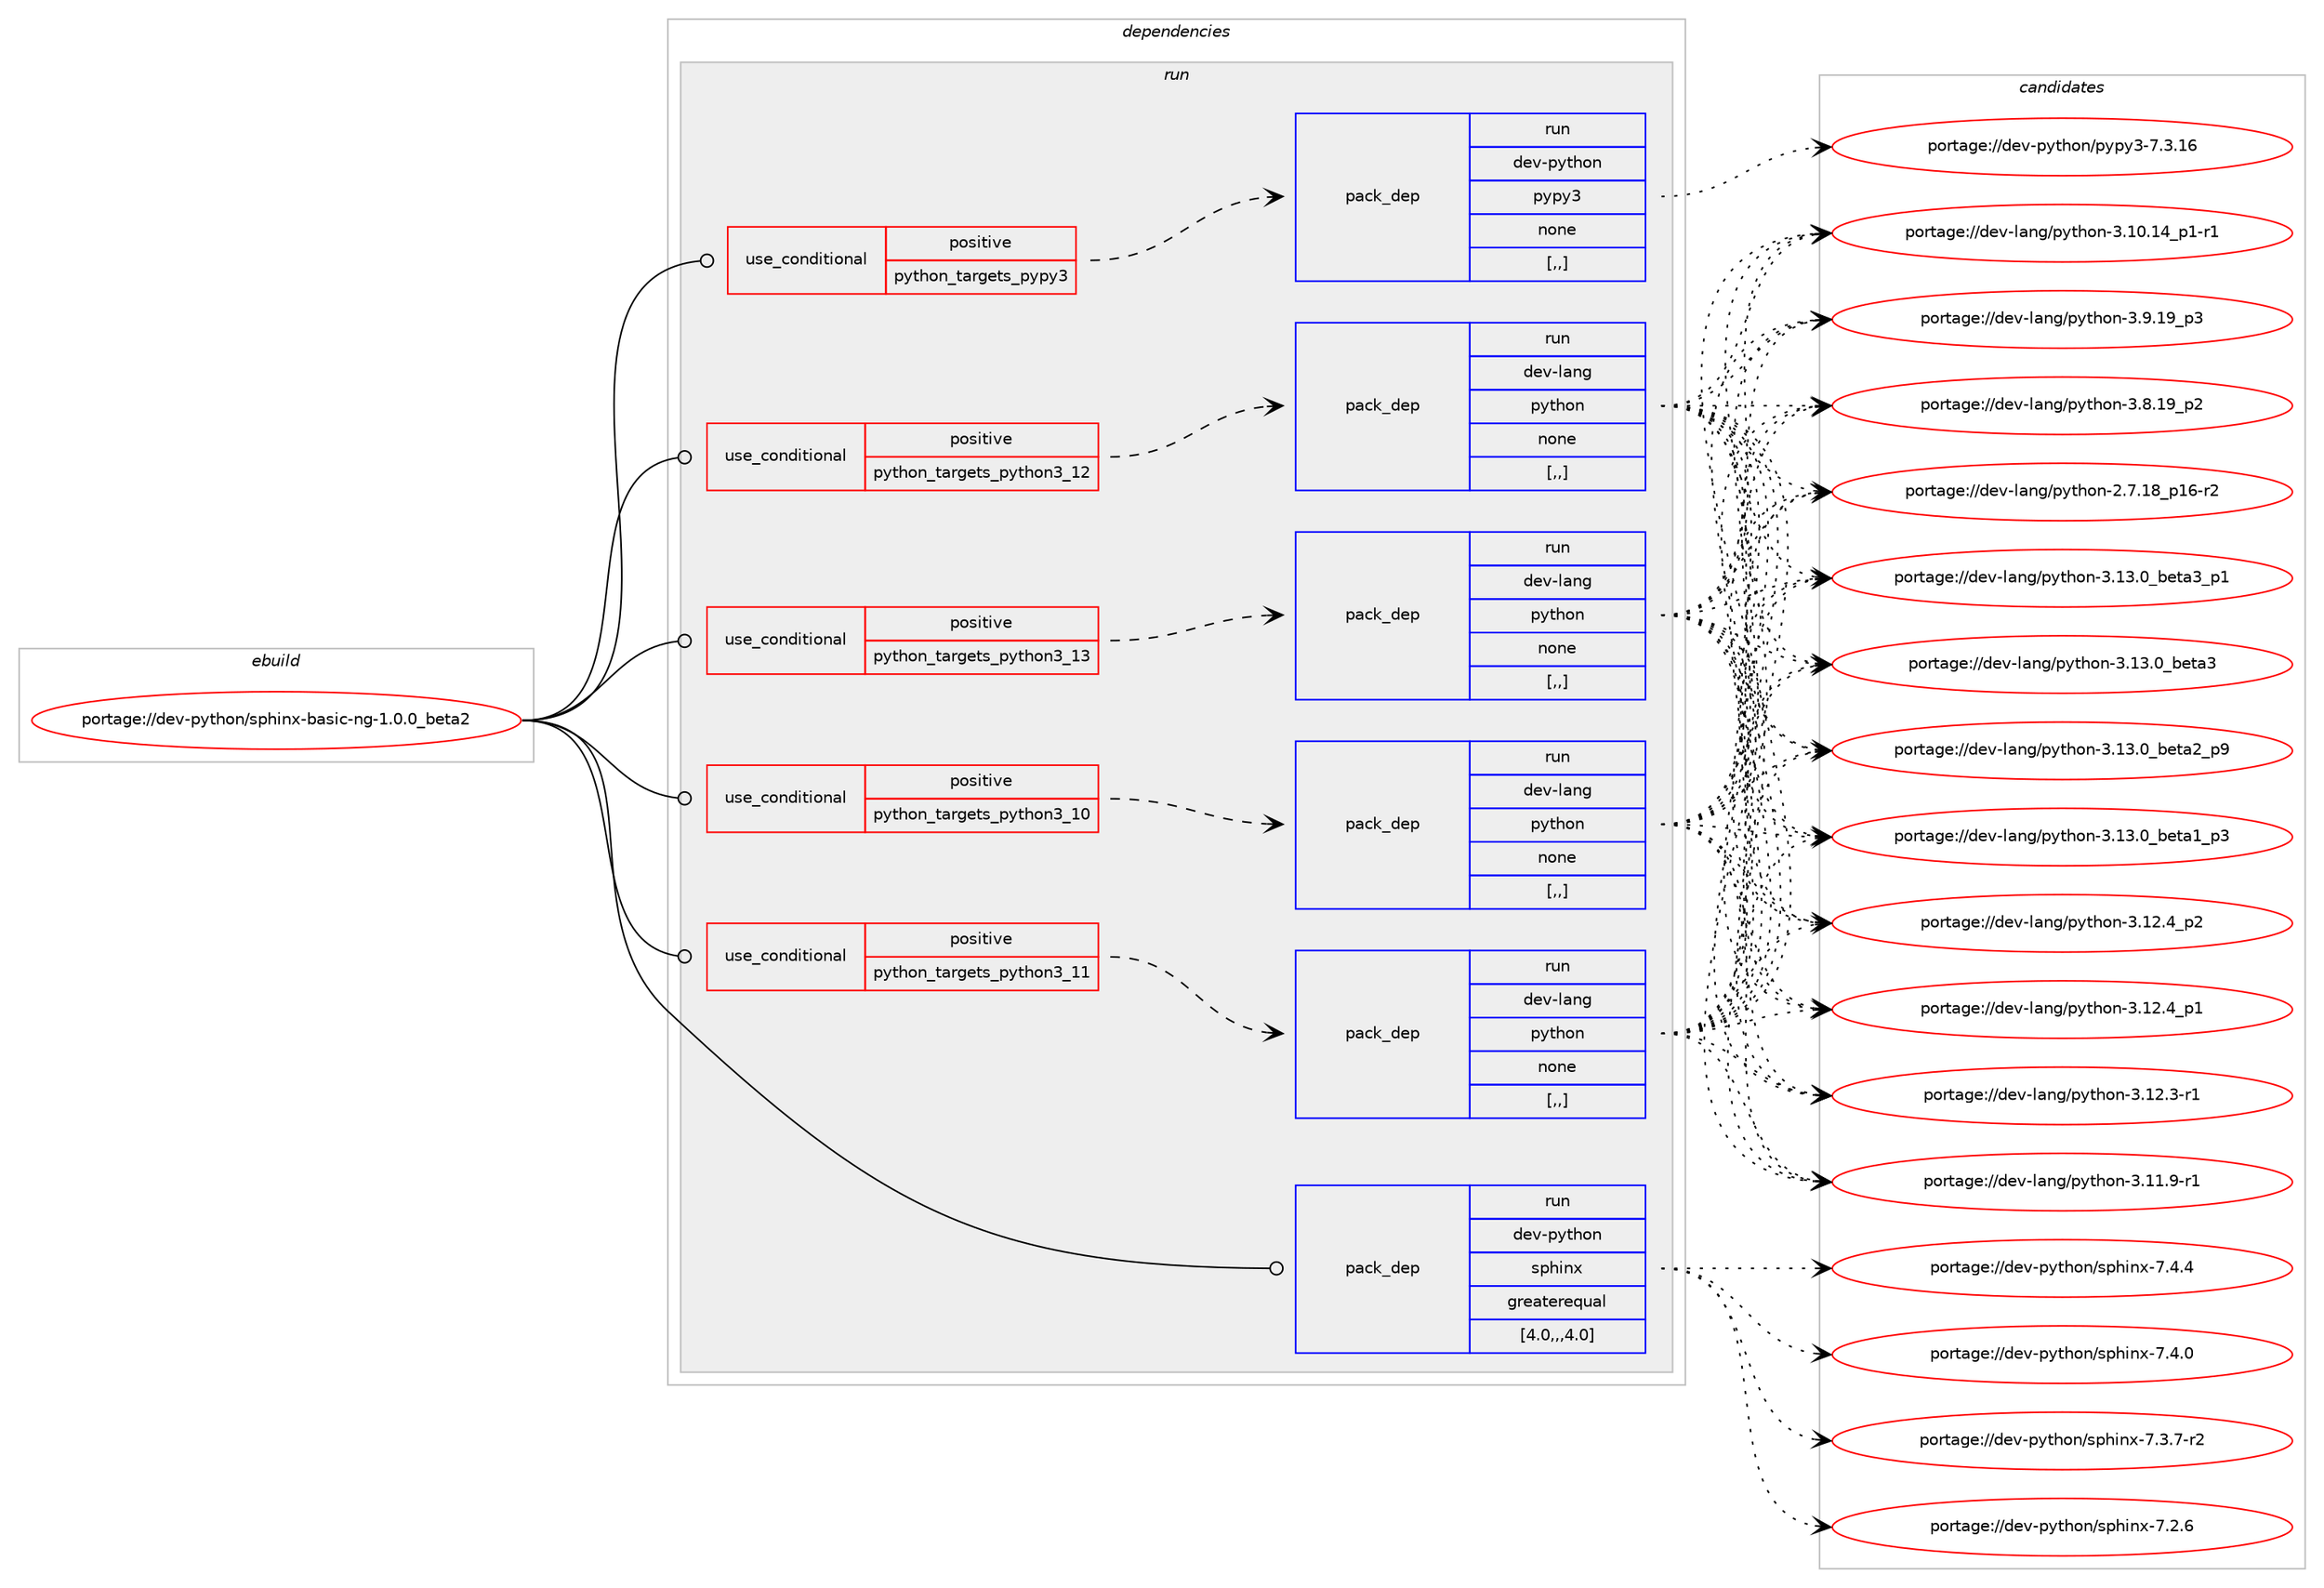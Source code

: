 digraph prolog {

# *************
# Graph options
# *************

newrank=true;
concentrate=true;
compound=true;
graph [rankdir=LR,fontname=Helvetica,fontsize=10,ranksep=1.5];#, ranksep=2.5, nodesep=0.2];
edge  [arrowhead=vee];
node  [fontname=Helvetica,fontsize=10];

# **********
# The ebuild
# **********

subgraph cluster_leftcol {
color=gray;
label=<<i>ebuild</i>>;
id [label="portage://dev-python/sphinx-basic-ng-1.0.0_beta2", color=red, width=4, href="../dev-python/sphinx-basic-ng-1.0.0_beta2.svg"];
}

# ****************
# The dependencies
# ****************

subgraph cluster_midcol {
color=gray;
label=<<i>dependencies</i>>;
subgraph cluster_compile {
fillcolor="#eeeeee";
style=filled;
label=<<i>compile</i>>;
}
subgraph cluster_compileandrun {
fillcolor="#eeeeee";
style=filled;
label=<<i>compile and run</i>>;
}
subgraph cluster_run {
fillcolor="#eeeeee";
style=filled;
label=<<i>run</i>>;
subgraph cond39568 {
dependency163278 [label=<<TABLE BORDER="0" CELLBORDER="1" CELLSPACING="0" CELLPADDING="4"><TR><TD ROWSPAN="3" CELLPADDING="10">use_conditional</TD></TR><TR><TD>positive</TD></TR><TR><TD>python_targets_pypy3</TD></TR></TABLE>>, shape=none, color=red];
subgraph pack122438 {
dependency163279 [label=<<TABLE BORDER="0" CELLBORDER="1" CELLSPACING="0" CELLPADDING="4" WIDTH="220"><TR><TD ROWSPAN="6" CELLPADDING="30">pack_dep</TD></TR><TR><TD WIDTH="110">run</TD></TR><TR><TD>dev-python</TD></TR><TR><TD>pypy3</TD></TR><TR><TD>none</TD></TR><TR><TD>[,,]</TD></TR></TABLE>>, shape=none, color=blue];
}
dependency163278:e -> dependency163279:w [weight=20,style="dashed",arrowhead="vee"];
}
id:e -> dependency163278:w [weight=20,style="solid",arrowhead="odot"];
subgraph cond39569 {
dependency163280 [label=<<TABLE BORDER="0" CELLBORDER="1" CELLSPACING="0" CELLPADDING="4"><TR><TD ROWSPAN="3" CELLPADDING="10">use_conditional</TD></TR><TR><TD>positive</TD></TR><TR><TD>python_targets_python3_10</TD></TR></TABLE>>, shape=none, color=red];
subgraph pack122439 {
dependency163281 [label=<<TABLE BORDER="0" CELLBORDER="1" CELLSPACING="0" CELLPADDING="4" WIDTH="220"><TR><TD ROWSPAN="6" CELLPADDING="30">pack_dep</TD></TR><TR><TD WIDTH="110">run</TD></TR><TR><TD>dev-lang</TD></TR><TR><TD>python</TD></TR><TR><TD>none</TD></TR><TR><TD>[,,]</TD></TR></TABLE>>, shape=none, color=blue];
}
dependency163280:e -> dependency163281:w [weight=20,style="dashed",arrowhead="vee"];
}
id:e -> dependency163280:w [weight=20,style="solid",arrowhead="odot"];
subgraph cond39570 {
dependency163282 [label=<<TABLE BORDER="0" CELLBORDER="1" CELLSPACING="0" CELLPADDING="4"><TR><TD ROWSPAN="3" CELLPADDING="10">use_conditional</TD></TR><TR><TD>positive</TD></TR><TR><TD>python_targets_python3_11</TD></TR></TABLE>>, shape=none, color=red];
subgraph pack122440 {
dependency163283 [label=<<TABLE BORDER="0" CELLBORDER="1" CELLSPACING="0" CELLPADDING="4" WIDTH="220"><TR><TD ROWSPAN="6" CELLPADDING="30">pack_dep</TD></TR><TR><TD WIDTH="110">run</TD></TR><TR><TD>dev-lang</TD></TR><TR><TD>python</TD></TR><TR><TD>none</TD></TR><TR><TD>[,,]</TD></TR></TABLE>>, shape=none, color=blue];
}
dependency163282:e -> dependency163283:w [weight=20,style="dashed",arrowhead="vee"];
}
id:e -> dependency163282:w [weight=20,style="solid",arrowhead="odot"];
subgraph cond39571 {
dependency163284 [label=<<TABLE BORDER="0" CELLBORDER="1" CELLSPACING="0" CELLPADDING="4"><TR><TD ROWSPAN="3" CELLPADDING="10">use_conditional</TD></TR><TR><TD>positive</TD></TR><TR><TD>python_targets_python3_12</TD></TR></TABLE>>, shape=none, color=red];
subgraph pack122441 {
dependency163285 [label=<<TABLE BORDER="0" CELLBORDER="1" CELLSPACING="0" CELLPADDING="4" WIDTH="220"><TR><TD ROWSPAN="6" CELLPADDING="30">pack_dep</TD></TR><TR><TD WIDTH="110">run</TD></TR><TR><TD>dev-lang</TD></TR><TR><TD>python</TD></TR><TR><TD>none</TD></TR><TR><TD>[,,]</TD></TR></TABLE>>, shape=none, color=blue];
}
dependency163284:e -> dependency163285:w [weight=20,style="dashed",arrowhead="vee"];
}
id:e -> dependency163284:w [weight=20,style="solid",arrowhead="odot"];
subgraph cond39572 {
dependency163286 [label=<<TABLE BORDER="0" CELLBORDER="1" CELLSPACING="0" CELLPADDING="4"><TR><TD ROWSPAN="3" CELLPADDING="10">use_conditional</TD></TR><TR><TD>positive</TD></TR><TR><TD>python_targets_python3_13</TD></TR></TABLE>>, shape=none, color=red];
subgraph pack122442 {
dependency163287 [label=<<TABLE BORDER="0" CELLBORDER="1" CELLSPACING="0" CELLPADDING="4" WIDTH="220"><TR><TD ROWSPAN="6" CELLPADDING="30">pack_dep</TD></TR><TR><TD WIDTH="110">run</TD></TR><TR><TD>dev-lang</TD></TR><TR><TD>python</TD></TR><TR><TD>none</TD></TR><TR><TD>[,,]</TD></TR></TABLE>>, shape=none, color=blue];
}
dependency163286:e -> dependency163287:w [weight=20,style="dashed",arrowhead="vee"];
}
id:e -> dependency163286:w [weight=20,style="solid",arrowhead="odot"];
subgraph pack122443 {
dependency163288 [label=<<TABLE BORDER="0" CELLBORDER="1" CELLSPACING="0" CELLPADDING="4" WIDTH="220"><TR><TD ROWSPAN="6" CELLPADDING="30">pack_dep</TD></TR><TR><TD WIDTH="110">run</TD></TR><TR><TD>dev-python</TD></TR><TR><TD>sphinx</TD></TR><TR><TD>greaterequal</TD></TR><TR><TD>[4.0,,,4.0]</TD></TR></TABLE>>, shape=none, color=blue];
}
id:e -> dependency163288:w [weight=20,style="solid",arrowhead="odot"];
}
}

# **************
# The candidates
# **************

subgraph cluster_choices {
rank=same;
color=gray;
label=<<i>candidates</i>>;

subgraph choice122438 {
color=black;
nodesep=1;
choice10010111845112121116104111110471121211121215145554651464954 [label="portage://dev-python/pypy3-7.3.16", color=red, width=4,href="../dev-python/pypy3-7.3.16.svg"];
dependency163279:e -> choice10010111845112121116104111110471121211121215145554651464954:w [style=dotted,weight="100"];
}
subgraph choice122439 {
color=black;
nodesep=1;
choice10010111845108971101034711212111610411111045514649514648959810111697519511249 [label="portage://dev-lang/python-3.13.0_beta3_p1", color=red, width=4,href="../dev-lang/python-3.13.0_beta3_p1.svg"];
choice1001011184510897110103471121211161041111104551464951464895981011169751 [label="portage://dev-lang/python-3.13.0_beta3", color=red, width=4,href="../dev-lang/python-3.13.0_beta3.svg"];
choice10010111845108971101034711212111610411111045514649514648959810111697509511257 [label="portage://dev-lang/python-3.13.0_beta2_p9", color=red, width=4,href="../dev-lang/python-3.13.0_beta2_p9.svg"];
choice10010111845108971101034711212111610411111045514649514648959810111697499511251 [label="portage://dev-lang/python-3.13.0_beta1_p3", color=red, width=4,href="../dev-lang/python-3.13.0_beta1_p3.svg"];
choice100101118451089711010347112121116104111110455146495046529511250 [label="portage://dev-lang/python-3.12.4_p2", color=red, width=4,href="../dev-lang/python-3.12.4_p2.svg"];
choice100101118451089711010347112121116104111110455146495046529511249 [label="portage://dev-lang/python-3.12.4_p1", color=red, width=4,href="../dev-lang/python-3.12.4_p1.svg"];
choice100101118451089711010347112121116104111110455146495046514511449 [label="portage://dev-lang/python-3.12.3-r1", color=red, width=4,href="../dev-lang/python-3.12.3-r1.svg"];
choice100101118451089711010347112121116104111110455146494946574511449 [label="portage://dev-lang/python-3.11.9-r1", color=red, width=4,href="../dev-lang/python-3.11.9-r1.svg"];
choice100101118451089711010347112121116104111110455146494846495295112494511449 [label="portage://dev-lang/python-3.10.14_p1-r1", color=red, width=4,href="../dev-lang/python-3.10.14_p1-r1.svg"];
choice100101118451089711010347112121116104111110455146574649579511251 [label="portage://dev-lang/python-3.9.19_p3", color=red, width=4,href="../dev-lang/python-3.9.19_p3.svg"];
choice100101118451089711010347112121116104111110455146564649579511250 [label="portage://dev-lang/python-3.8.19_p2", color=red, width=4,href="../dev-lang/python-3.8.19_p2.svg"];
choice100101118451089711010347112121116104111110455046554649569511249544511450 [label="portage://dev-lang/python-2.7.18_p16-r2", color=red, width=4,href="../dev-lang/python-2.7.18_p16-r2.svg"];
dependency163281:e -> choice10010111845108971101034711212111610411111045514649514648959810111697519511249:w [style=dotted,weight="100"];
dependency163281:e -> choice1001011184510897110103471121211161041111104551464951464895981011169751:w [style=dotted,weight="100"];
dependency163281:e -> choice10010111845108971101034711212111610411111045514649514648959810111697509511257:w [style=dotted,weight="100"];
dependency163281:e -> choice10010111845108971101034711212111610411111045514649514648959810111697499511251:w [style=dotted,weight="100"];
dependency163281:e -> choice100101118451089711010347112121116104111110455146495046529511250:w [style=dotted,weight="100"];
dependency163281:e -> choice100101118451089711010347112121116104111110455146495046529511249:w [style=dotted,weight="100"];
dependency163281:e -> choice100101118451089711010347112121116104111110455146495046514511449:w [style=dotted,weight="100"];
dependency163281:e -> choice100101118451089711010347112121116104111110455146494946574511449:w [style=dotted,weight="100"];
dependency163281:e -> choice100101118451089711010347112121116104111110455146494846495295112494511449:w [style=dotted,weight="100"];
dependency163281:e -> choice100101118451089711010347112121116104111110455146574649579511251:w [style=dotted,weight="100"];
dependency163281:e -> choice100101118451089711010347112121116104111110455146564649579511250:w [style=dotted,weight="100"];
dependency163281:e -> choice100101118451089711010347112121116104111110455046554649569511249544511450:w [style=dotted,weight="100"];
}
subgraph choice122440 {
color=black;
nodesep=1;
choice10010111845108971101034711212111610411111045514649514648959810111697519511249 [label="portage://dev-lang/python-3.13.0_beta3_p1", color=red, width=4,href="../dev-lang/python-3.13.0_beta3_p1.svg"];
choice1001011184510897110103471121211161041111104551464951464895981011169751 [label="portage://dev-lang/python-3.13.0_beta3", color=red, width=4,href="../dev-lang/python-3.13.0_beta3.svg"];
choice10010111845108971101034711212111610411111045514649514648959810111697509511257 [label="portage://dev-lang/python-3.13.0_beta2_p9", color=red, width=4,href="../dev-lang/python-3.13.0_beta2_p9.svg"];
choice10010111845108971101034711212111610411111045514649514648959810111697499511251 [label="portage://dev-lang/python-3.13.0_beta1_p3", color=red, width=4,href="../dev-lang/python-3.13.0_beta1_p3.svg"];
choice100101118451089711010347112121116104111110455146495046529511250 [label="portage://dev-lang/python-3.12.4_p2", color=red, width=4,href="../dev-lang/python-3.12.4_p2.svg"];
choice100101118451089711010347112121116104111110455146495046529511249 [label="portage://dev-lang/python-3.12.4_p1", color=red, width=4,href="../dev-lang/python-3.12.4_p1.svg"];
choice100101118451089711010347112121116104111110455146495046514511449 [label="portage://dev-lang/python-3.12.3-r1", color=red, width=4,href="../dev-lang/python-3.12.3-r1.svg"];
choice100101118451089711010347112121116104111110455146494946574511449 [label="portage://dev-lang/python-3.11.9-r1", color=red, width=4,href="../dev-lang/python-3.11.9-r1.svg"];
choice100101118451089711010347112121116104111110455146494846495295112494511449 [label="portage://dev-lang/python-3.10.14_p1-r1", color=red, width=4,href="../dev-lang/python-3.10.14_p1-r1.svg"];
choice100101118451089711010347112121116104111110455146574649579511251 [label="portage://dev-lang/python-3.9.19_p3", color=red, width=4,href="../dev-lang/python-3.9.19_p3.svg"];
choice100101118451089711010347112121116104111110455146564649579511250 [label="portage://dev-lang/python-3.8.19_p2", color=red, width=4,href="../dev-lang/python-3.8.19_p2.svg"];
choice100101118451089711010347112121116104111110455046554649569511249544511450 [label="portage://dev-lang/python-2.7.18_p16-r2", color=red, width=4,href="../dev-lang/python-2.7.18_p16-r2.svg"];
dependency163283:e -> choice10010111845108971101034711212111610411111045514649514648959810111697519511249:w [style=dotted,weight="100"];
dependency163283:e -> choice1001011184510897110103471121211161041111104551464951464895981011169751:w [style=dotted,weight="100"];
dependency163283:e -> choice10010111845108971101034711212111610411111045514649514648959810111697509511257:w [style=dotted,weight="100"];
dependency163283:e -> choice10010111845108971101034711212111610411111045514649514648959810111697499511251:w [style=dotted,weight="100"];
dependency163283:e -> choice100101118451089711010347112121116104111110455146495046529511250:w [style=dotted,weight="100"];
dependency163283:e -> choice100101118451089711010347112121116104111110455146495046529511249:w [style=dotted,weight="100"];
dependency163283:e -> choice100101118451089711010347112121116104111110455146495046514511449:w [style=dotted,weight="100"];
dependency163283:e -> choice100101118451089711010347112121116104111110455146494946574511449:w [style=dotted,weight="100"];
dependency163283:e -> choice100101118451089711010347112121116104111110455146494846495295112494511449:w [style=dotted,weight="100"];
dependency163283:e -> choice100101118451089711010347112121116104111110455146574649579511251:w [style=dotted,weight="100"];
dependency163283:e -> choice100101118451089711010347112121116104111110455146564649579511250:w [style=dotted,weight="100"];
dependency163283:e -> choice100101118451089711010347112121116104111110455046554649569511249544511450:w [style=dotted,weight="100"];
}
subgraph choice122441 {
color=black;
nodesep=1;
choice10010111845108971101034711212111610411111045514649514648959810111697519511249 [label="portage://dev-lang/python-3.13.0_beta3_p1", color=red, width=4,href="../dev-lang/python-3.13.0_beta3_p1.svg"];
choice1001011184510897110103471121211161041111104551464951464895981011169751 [label="portage://dev-lang/python-3.13.0_beta3", color=red, width=4,href="../dev-lang/python-3.13.0_beta3.svg"];
choice10010111845108971101034711212111610411111045514649514648959810111697509511257 [label="portage://dev-lang/python-3.13.0_beta2_p9", color=red, width=4,href="../dev-lang/python-3.13.0_beta2_p9.svg"];
choice10010111845108971101034711212111610411111045514649514648959810111697499511251 [label="portage://dev-lang/python-3.13.0_beta1_p3", color=red, width=4,href="../dev-lang/python-3.13.0_beta1_p3.svg"];
choice100101118451089711010347112121116104111110455146495046529511250 [label="portage://dev-lang/python-3.12.4_p2", color=red, width=4,href="../dev-lang/python-3.12.4_p2.svg"];
choice100101118451089711010347112121116104111110455146495046529511249 [label="portage://dev-lang/python-3.12.4_p1", color=red, width=4,href="../dev-lang/python-3.12.4_p1.svg"];
choice100101118451089711010347112121116104111110455146495046514511449 [label="portage://dev-lang/python-3.12.3-r1", color=red, width=4,href="../dev-lang/python-3.12.3-r1.svg"];
choice100101118451089711010347112121116104111110455146494946574511449 [label="portage://dev-lang/python-3.11.9-r1", color=red, width=4,href="../dev-lang/python-3.11.9-r1.svg"];
choice100101118451089711010347112121116104111110455146494846495295112494511449 [label="portage://dev-lang/python-3.10.14_p1-r1", color=red, width=4,href="../dev-lang/python-3.10.14_p1-r1.svg"];
choice100101118451089711010347112121116104111110455146574649579511251 [label="portage://dev-lang/python-3.9.19_p3", color=red, width=4,href="../dev-lang/python-3.9.19_p3.svg"];
choice100101118451089711010347112121116104111110455146564649579511250 [label="portage://dev-lang/python-3.8.19_p2", color=red, width=4,href="../dev-lang/python-3.8.19_p2.svg"];
choice100101118451089711010347112121116104111110455046554649569511249544511450 [label="portage://dev-lang/python-2.7.18_p16-r2", color=red, width=4,href="../dev-lang/python-2.7.18_p16-r2.svg"];
dependency163285:e -> choice10010111845108971101034711212111610411111045514649514648959810111697519511249:w [style=dotted,weight="100"];
dependency163285:e -> choice1001011184510897110103471121211161041111104551464951464895981011169751:w [style=dotted,weight="100"];
dependency163285:e -> choice10010111845108971101034711212111610411111045514649514648959810111697509511257:w [style=dotted,weight="100"];
dependency163285:e -> choice10010111845108971101034711212111610411111045514649514648959810111697499511251:w [style=dotted,weight="100"];
dependency163285:e -> choice100101118451089711010347112121116104111110455146495046529511250:w [style=dotted,weight="100"];
dependency163285:e -> choice100101118451089711010347112121116104111110455146495046529511249:w [style=dotted,weight="100"];
dependency163285:e -> choice100101118451089711010347112121116104111110455146495046514511449:w [style=dotted,weight="100"];
dependency163285:e -> choice100101118451089711010347112121116104111110455146494946574511449:w [style=dotted,weight="100"];
dependency163285:e -> choice100101118451089711010347112121116104111110455146494846495295112494511449:w [style=dotted,weight="100"];
dependency163285:e -> choice100101118451089711010347112121116104111110455146574649579511251:w [style=dotted,weight="100"];
dependency163285:e -> choice100101118451089711010347112121116104111110455146564649579511250:w [style=dotted,weight="100"];
dependency163285:e -> choice100101118451089711010347112121116104111110455046554649569511249544511450:w [style=dotted,weight="100"];
}
subgraph choice122442 {
color=black;
nodesep=1;
choice10010111845108971101034711212111610411111045514649514648959810111697519511249 [label="portage://dev-lang/python-3.13.0_beta3_p1", color=red, width=4,href="../dev-lang/python-3.13.0_beta3_p1.svg"];
choice1001011184510897110103471121211161041111104551464951464895981011169751 [label="portage://dev-lang/python-3.13.0_beta3", color=red, width=4,href="../dev-lang/python-3.13.0_beta3.svg"];
choice10010111845108971101034711212111610411111045514649514648959810111697509511257 [label="portage://dev-lang/python-3.13.0_beta2_p9", color=red, width=4,href="../dev-lang/python-3.13.0_beta2_p9.svg"];
choice10010111845108971101034711212111610411111045514649514648959810111697499511251 [label="portage://dev-lang/python-3.13.0_beta1_p3", color=red, width=4,href="../dev-lang/python-3.13.0_beta1_p3.svg"];
choice100101118451089711010347112121116104111110455146495046529511250 [label="portage://dev-lang/python-3.12.4_p2", color=red, width=4,href="../dev-lang/python-3.12.4_p2.svg"];
choice100101118451089711010347112121116104111110455146495046529511249 [label="portage://dev-lang/python-3.12.4_p1", color=red, width=4,href="../dev-lang/python-3.12.4_p1.svg"];
choice100101118451089711010347112121116104111110455146495046514511449 [label="portage://dev-lang/python-3.12.3-r1", color=red, width=4,href="../dev-lang/python-3.12.3-r1.svg"];
choice100101118451089711010347112121116104111110455146494946574511449 [label="portage://dev-lang/python-3.11.9-r1", color=red, width=4,href="../dev-lang/python-3.11.9-r1.svg"];
choice100101118451089711010347112121116104111110455146494846495295112494511449 [label="portage://dev-lang/python-3.10.14_p1-r1", color=red, width=4,href="../dev-lang/python-3.10.14_p1-r1.svg"];
choice100101118451089711010347112121116104111110455146574649579511251 [label="portage://dev-lang/python-3.9.19_p3", color=red, width=4,href="../dev-lang/python-3.9.19_p3.svg"];
choice100101118451089711010347112121116104111110455146564649579511250 [label="portage://dev-lang/python-3.8.19_p2", color=red, width=4,href="../dev-lang/python-3.8.19_p2.svg"];
choice100101118451089711010347112121116104111110455046554649569511249544511450 [label="portage://dev-lang/python-2.7.18_p16-r2", color=red, width=4,href="../dev-lang/python-2.7.18_p16-r2.svg"];
dependency163287:e -> choice10010111845108971101034711212111610411111045514649514648959810111697519511249:w [style=dotted,weight="100"];
dependency163287:e -> choice1001011184510897110103471121211161041111104551464951464895981011169751:w [style=dotted,weight="100"];
dependency163287:e -> choice10010111845108971101034711212111610411111045514649514648959810111697509511257:w [style=dotted,weight="100"];
dependency163287:e -> choice10010111845108971101034711212111610411111045514649514648959810111697499511251:w [style=dotted,weight="100"];
dependency163287:e -> choice100101118451089711010347112121116104111110455146495046529511250:w [style=dotted,weight="100"];
dependency163287:e -> choice100101118451089711010347112121116104111110455146495046529511249:w [style=dotted,weight="100"];
dependency163287:e -> choice100101118451089711010347112121116104111110455146495046514511449:w [style=dotted,weight="100"];
dependency163287:e -> choice100101118451089711010347112121116104111110455146494946574511449:w [style=dotted,weight="100"];
dependency163287:e -> choice100101118451089711010347112121116104111110455146494846495295112494511449:w [style=dotted,weight="100"];
dependency163287:e -> choice100101118451089711010347112121116104111110455146574649579511251:w [style=dotted,weight="100"];
dependency163287:e -> choice100101118451089711010347112121116104111110455146564649579511250:w [style=dotted,weight="100"];
dependency163287:e -> choice100101118451089711010347112121116104111110455046554649569511249544511450:w [style=dotted,weight="100"];
}
subgraph choice122443 {
color=black;
nodesep=1;
choice1001011184511212111610411111047115112104105110120455546524652 [label="portage://dev-python/sphinx-7.4.4", color=red, width=4,href="../dev-python/sphinx-7.4.4.svg"];
choice1001011184511212111610411111047115112104105110120455546524648 [label="portage://dev-python/sphinx-7.4.0", color=red, width=4,href="../dev-python/sphinx-7.4.0.svg"];
choice10010111845112121116104111110471151121041051101204555465146554511450 [label="portage://dev-python/sphinx-7.3.7-r2", color=red, width=4,href="../dev-python/sphinx-7.3.7-r2.svg"];
choice1001011184511212111610411111047115112104105110120455546504654 [label="portage://dev-python/sphinx-7.2.6", color=red, width=4,href="../dev-python/sphinx-7.2.6.svg"];
dependency163288:e -> choice1001011184511212111610411111047115112104105110120455546524652:w [style=dotted,weight="100"];
dependency163288:e -> choice1001011184511212111610411111047115112104105110120455546524648:w [style=dotted,weight="100"];
dependency163288:e -> choice10010111845112121116104111110471151121041051101204555465146554511450:w [style=dotted,weight="100"];
dependency163288:e -> choice1001011184511212111610411111047115112104105110120455546504654:w [style=dotted,weight="100"];
}
}

}
